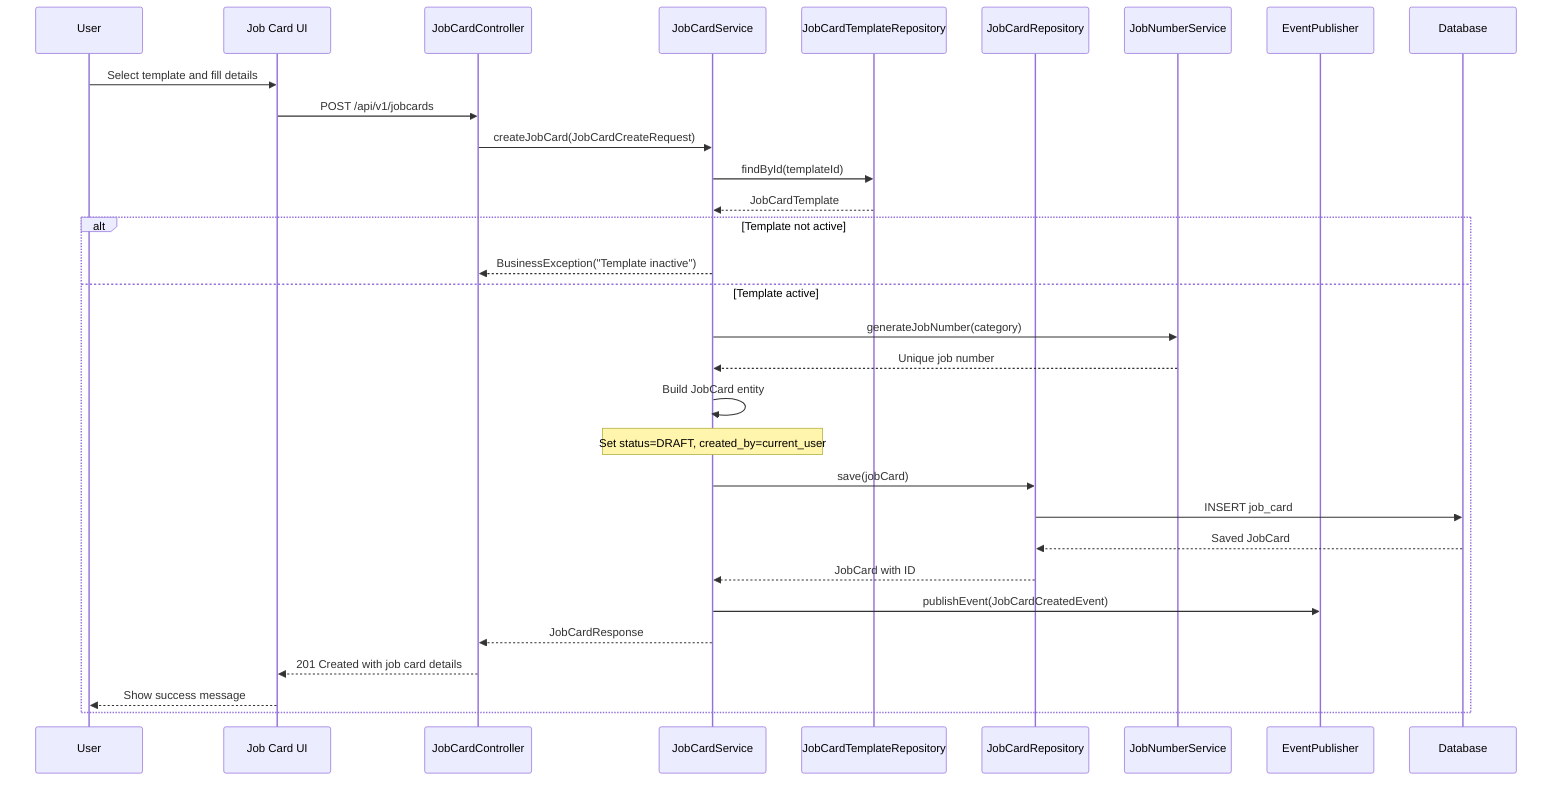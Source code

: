 sequenceDiagram
    participant U as User
    participant UI as Job Card UI
    participant JC as JobCardController
    participant JS as JobCardService
    participant JTR as JobCardTemplateRepository
    participant JCR as JobCardRepository
    participant JNS as JobNumberService
    participant EP as EventPublisher
    participant DB as Database

    U->>UI: Select template and fill details
    UI->>JC: POST /api/v1/jobcards
    JC->>JS: createJobCard(JobCardCreateRequest)

    JS->>JTR: findById(templateId)
    JTR-->>JS: JobCardTemplate

    alt Template not active
        JS-->>JC: BusinessException("Template inactive")
    else Template active
        JS->>JNS: generateJobNumber(category)
        JNS-->>JS: Unique job number

        JS->>JS: Build JobCard entity
        Note over JS: Set status=DRAFT, created_by=current_user

        JS->>JCR: save(jobCard)
        JCR->>DB: INSERT job_card
        DB-->>JCR: Saved JobCard
        JCR-->>JS: JobCard with ID

        JS->>EP: publishEvent(JobCardCreatedEvent)
        JS-->>JC: JobCardResponse

        JC-->>UI: 201 Created with job card details
        UI-->>U: Show success message
    end